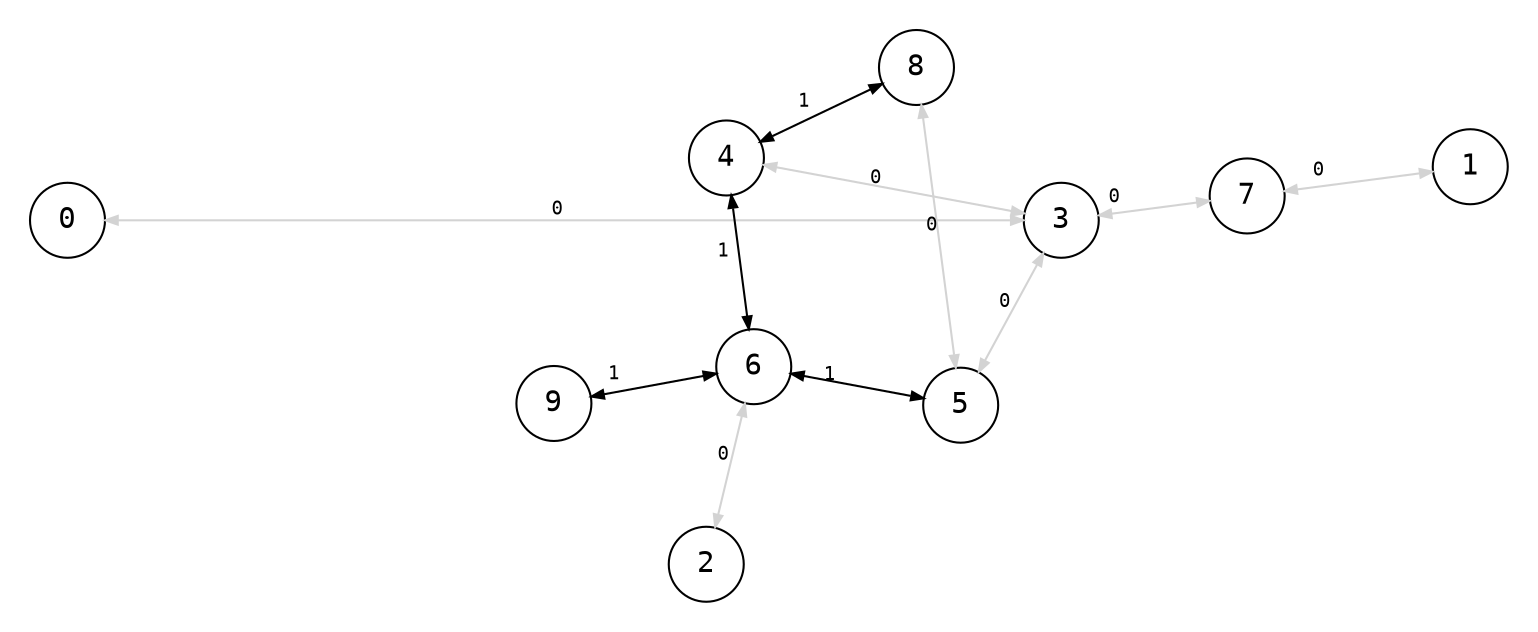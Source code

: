 digraph {
    node [shape=circle, fontname="monospace"];
    edge [arrowsize=0.6, fontname="monospace", fontsize=9];
    layout=circo;
    normalize=true;
    pad=0.2;

    0 -> {3} [dir=both, label="0", color=lightgray];
    1 -> {7} [dir=both, label="0   ", color=lightgray];
    2 -> {6} [dir=both, label="0", color=lightgray];
    3 -> {5} [dir=both, label=" 0", color=lightgray];
    3 -> {4} [dir=both, label="  0 ", color=lightgray];
    3 -> {7} [dir=both, label="0   ", color=lightgray];
    4 -> {6} [dir=both, label="1 "];
    4 -> {8} [dir=both, label="                       1 "];
    5 -> {6} [dir=both, label="1  "];
    5 -> {8} [dir=both, label="0", color=lightgray];
    6 -> {9} [dir=both, label="1   "];
}